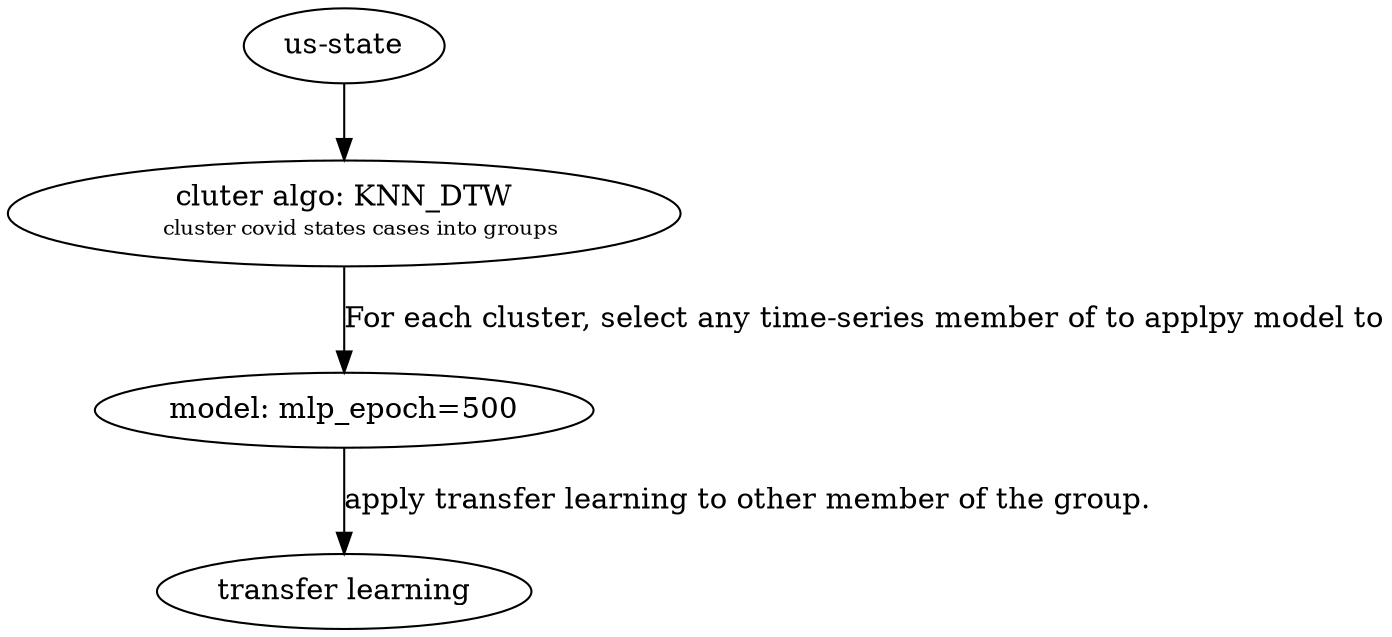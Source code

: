 digraph {
  dataset [label = "us-state"] ;
  clustering [label=<cluter algo: KNN_DTW<BR />
    <FONT POINT-SIZE="10">cluster covid states cases into groups </FONT>>];
  model_1 [label = "model: mlp_epoch=500"] ;
  transfer_learning [label = "transfer learning"]
  dataset -> clustering; 
  clustering -> model_1 [label="For each cluster, select any time-series member of to applpy model to"];
  model_1 -> transfer_learning [label="apply transfer learning to other member of the group."];
}


